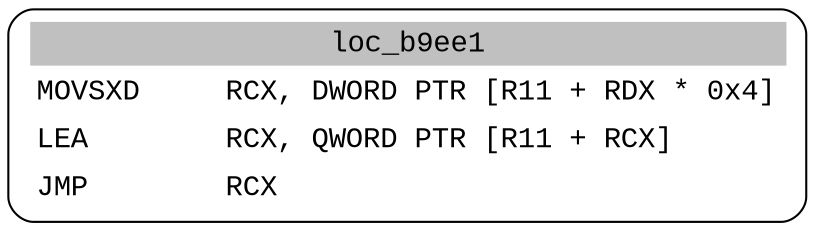 digraph asm_graph {
1941 [
shape="Mrecord" fontname="Courier New"label =<<table border="0" cellborder="0" cellpadding="3"><tr><td align="center" colspan="2" bgcolor="grey">loc_b9ee1</td></tr><tr><td align="left">MOVSXD     RCX, DWORD PTR [R11 + RDX * 0x4]</td></tr><tr><td align="left">LEA        RCX, QWORD PTR [R11 + RCX]</td></tr><tr><td align="left">JMP        RCX</td></tr></table>> ];
}